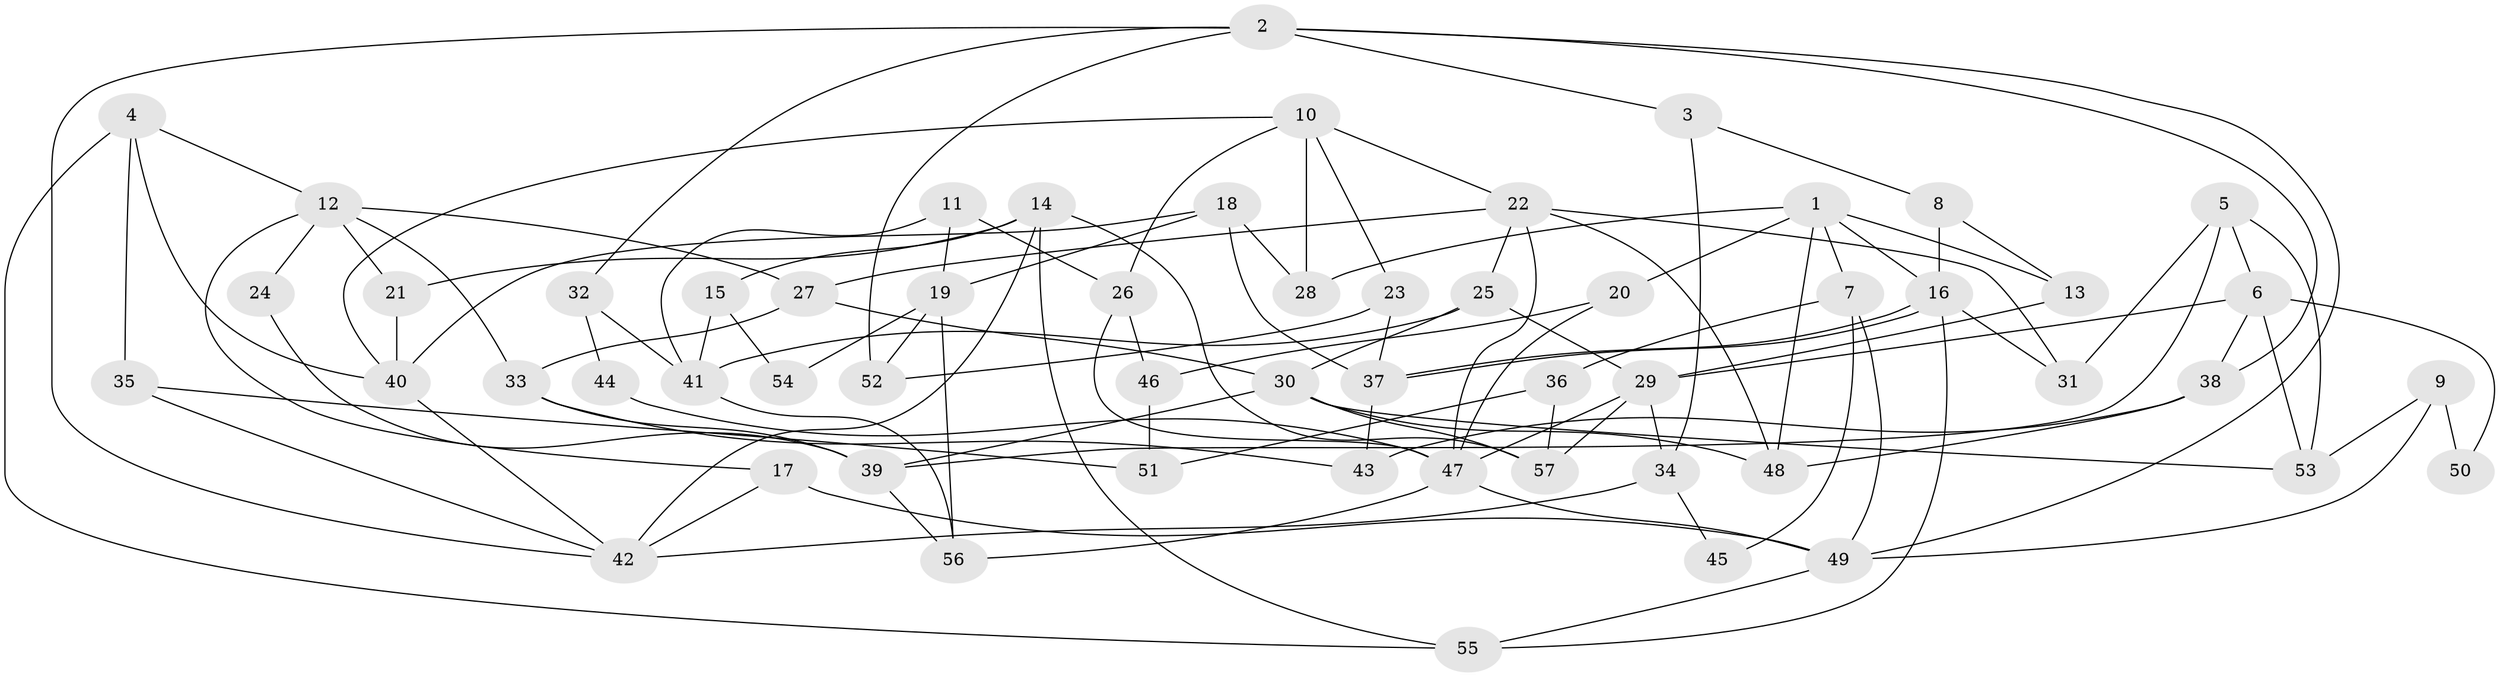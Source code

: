 // coarse degree distribution, {5: 0.22857142857142856, 7: 0.05714285714285714, 6: 0.08571428571428572, 4: 0.14285714285714285, 9: 0.05714285714285714, 3: 0.2571428571428571, 2: 0.11428571428571428, 10: 0.02857142857142857, 1: 0.02857142857142857}
// Generated by graph-tools (version 1.1) at 2025/51/03/04/25 22:51:09]
// undirected, 57 vertices, 114 edges
graph export_dot {
  node [color=gray90,style=filled];
  1;
  2;
  3;
  4;
  5;
  6;
  7;
  8;
  9;
  10;
  11;
  12;
  13;
  14;
  15;
  16;
  17;
  18;
  19;
  20;
  21;
  22;
  23;
  24;
  25;
  26;
  27;
  28;
  29;
  30;
  31;
  32;
  33;
  34;
  35;
  36;
  37;
  38;
  39;
  40;
  41;
  42;
  43;
  44;
  45;
  46;
  47;
  48;
  49;
  50;
  51;
  52;
  53;
  54;
  55;
  56;
  57;
  1 -- 48;
  1 -- 16;
  1 -- 7;
  1 -- 13;
  1 -- 20;
  1 -- 28;
  2 -- 38;
  2 -- 42;
  2 -- 3;
  2 -- 32;
  2 -- 49;
  2 -- 52;
  3 -- 34;
  3 -- 8;
  4 -- 12;
  4 -- 40;
  4 -- 35;
  4 -- 55;
  5 -- 53;
  5 -- 31;
  5 -- 6;
  5 -- 39;
  6 -- 29;
  6 -- 38;
  6 -- 50;
  6 -- 53;
  7 -- 49;
  7 -- 36;
  7 -- 45;
  8 -- 16;
  8 -- 13;
  9 -- 49;
  9 -- 53;
  9 -- 50;
  10 -- 28;
  10 -- 22;
  10 -- 23;
  10 -- 26;
  10 -- 40;
  11 -- 19;
  11 -- 41;
  11 -- 26;
  12 -- 33;
  12 -- 27;
  12 -- 17;
  12 -- 21;
  12 -- 24;
  13 -- 29;
  14 -- 21;
  14 -- 55;
  14 -- 15;
  14 -- 42;
  14 -- 57;
  15 -- 41;
  15 -- 54;
  16 -- 37;
  16 -- 37;
  16 -- 55;
  16 -- 31;
  17 -- 49;
  17 -- 42;
  18 -- 19;
  18 -- 40;
  18 -- 28;
  18 -- 37;
  19 -- 52;
  19 -- 56;
  19 -- 54;
  20 -- 46;
  20 -- 47;
  21 -- 40;
  22 -- 47;
  22 -- 48;
  22 -- 25;
  22 -- 27;
  22 -- 31;
  23 -- 37;
  23 -- 52;
  24 -- 39;
  25 -- 29;
  25 -- 30;
  25 -- 41;
  26 -- 46;
  26 -- 47;
  27 -- 30;
  27 -- 33;
  29 -- 47;
  29 -- 34;
  29 -- 57;
  30 -- 57;
  30 -- 39;
  30 -- 48;
  30 -- 53;
  32 -- 41;
  32 -- 44;
  33 -- 39;
  33 -- 43;
  34 -- 42;
  34 -- 45;
  35 -- 42;
  35 -- 51;
  36 -- 57;
  36 -- 51;
  37 -- 43;
  38 -- 43;
  38 -- 48;
  39 -- 56;
  40 -- 42;
  41 -- 56;
  44 -- 47;
  46 -- 51;
  47 -- 49;
  47 -- 56;
  49 -- 55;
}
